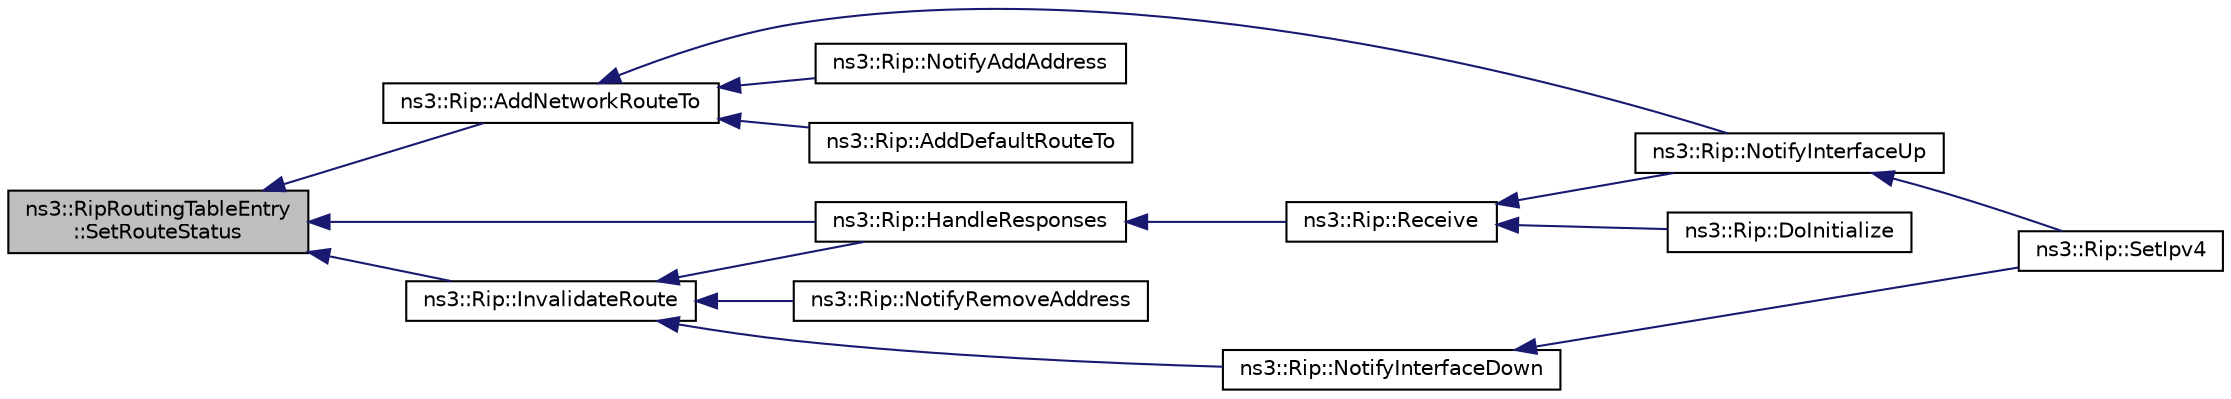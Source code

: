 digraph "ns3::RipRoutingTableEntry::SetRouteStatus"
{
  edge [fontname="Helvetica",fontsize="10",labelfontname="Helvetica",labelfontsize="10"];
  node [fontname="Helvetica",fontsize="10",shape=record];
  rankdir="LR";
  Node1 [label="ns3::RipRoutingTableEntry\l::SetRouteStatus",height=0.2,width=0.4,color="black", fillcolor="grey75", style="filled", fontcolor="black"];
  Node1 -> Node2 [dir="back",color="midnightblue",fontsize="10",style="solid"];
  Node2 [label="ns3::Rip::AddNetworkRouteTo",height=0.2,width=0.4,color="black", fillcolor="white", style="filled",URL="$d7/d2b/classns3_1_1Rip.html#a8aa9415f65e5fb8abaa6af5c93446231",tooltip="Add route to network. "];
  Node2 -> Node3 [dir="back",color="midnightblue",fontsize="10",style="solid"];
  Node3 [label="ns3::Rip::NotifyInterfaceUp",height=0.2,width=0.4,color="black", fillcolor="white", style="filled",URL="$d7/d2b/classns3_1_1Rip.html#a4c9095a4429399f342eb1bce3f20df59"];
  Node3 -> Node4 [dir="back",color="midnightblue",fontsize="10",style="solid"];
  Node4 [label="ns3::Rip::SetIpv4",height=0.2,width=0.4,color="black", fillcolor="white", style="filled",URL="$d7/d2b/classns3_1_1Rip.html#abe2906af2196cf9fac033e6ccfde0423"];
  Node2 -> Node5 [dir="back",color="midnightblue",fontsize="10",style="solid"];
  Node5 [label="ns3::Rip::NotifyAddAddress",height=0.2,width=0.4,color="black", fillcolor="white", style="filled",URL="$d7/d2b/classns3_1_1Rip.html#a9ef274a74f46abf3c118d935d33f02fe"];
  Node2 -> Node6 [dir="back",color="midnightblue",fontsize="10",style="solid"];
  Node6 [label="ns3::Rip::AddDefaultRouteTo",height=0.2,width=0.4,color="black", fillcolor="white", style="filled",URL="$d7/d2b/classns3_1_1Rip.html#ae57b91bb372f7ab60d5519f32750af95",tooltip="Add a default route to the router through the nextHop located on interface. "];
  Node1 -> Node7 [dir="back",color="midnightblue",fontsize="10",style="solid"];
  Node7 [label="ns3::Rip::InvalidateRoute",height=0.2,width=0.4,color="black", fillcolor="white", style="filled",URL="$d7/d2b/classns3_1_1Rip.html#a48b295877e349360bf978c250ae59083",tooltip="Invalidate a route. "];
  Node7 -> Node8 [dir="back",color="midnightblue",fontsize="10",style="solid"];
  Node8 [label="ns3::Rip::NotifyInterfaceDown",height=0.2,width=0.4,color="black", fillcolor="white", style="filled",URL="$d7/d2b/classns3_1_1Rip.html#a10fb1463467f08556e7a3e75c98447bc"];
  Node8 -> Node4 [dir="back",color="midnightblue",fontsize="10",style="solid"];
  Node7 -> Node9 [dir="back",color="midnightblue",fontsize="10",style="solid"];
  Node9 [label="ns3::Rip::NotifyRemoveAddress",height=0.2,width=0.4,color="black", fillcolor="white", style="filled",URL="$d7/d2b/classns3_1_1Rip.html#a63c4ba062a5805aef7887d7dca5d1ff9"];
  Node7 -> Node10 [dir="back",color="midnightblue",fontsize="10",style="solid"];
  Node10 [label="ns3::Rip::HandleResponses",height=0.2,width=0.4,color="black", fillcolor="white", style="filled",URL="$d7/d2b/classns3_1_1Rip.html#afb817ee04f919351a35b466ea6d75c56",tooltip="Handle RIP responses. "];
  Node10 -> Node11 [dir="back",color="midnightblue",fontsize="10",style="solid"];
  Node11 [label="ns3::Rip::Receive",height=0.2,width=0.4,color="black", fillcolor="white", style="filled",URL="$d7/d2b/classns3_1_1Rip.html#a49acadfb3b533118276481a0d231406e",tooltip="Receive RIP packets. "];
  Node11 -> Node12 [dir="back",color="midnightblue",fontsize="10",style="solid"];
  Node12 [label="ns3::Rip::DoInitialize",height=0.2,width=0.4,color="black", fillcolor="white", style="filled",URL="$d7/d2b/classns3_1_1Rip.html#a622ec450ec78945f81986b64ce3dcbed"];
  Node11 -> Node3 [dir="back",color="midnightblue",fontsize="10",style="solid"];
  Node1 -> Node10 [dir="back",color="midnightblue",fontsize="10",style="solid"];
}
